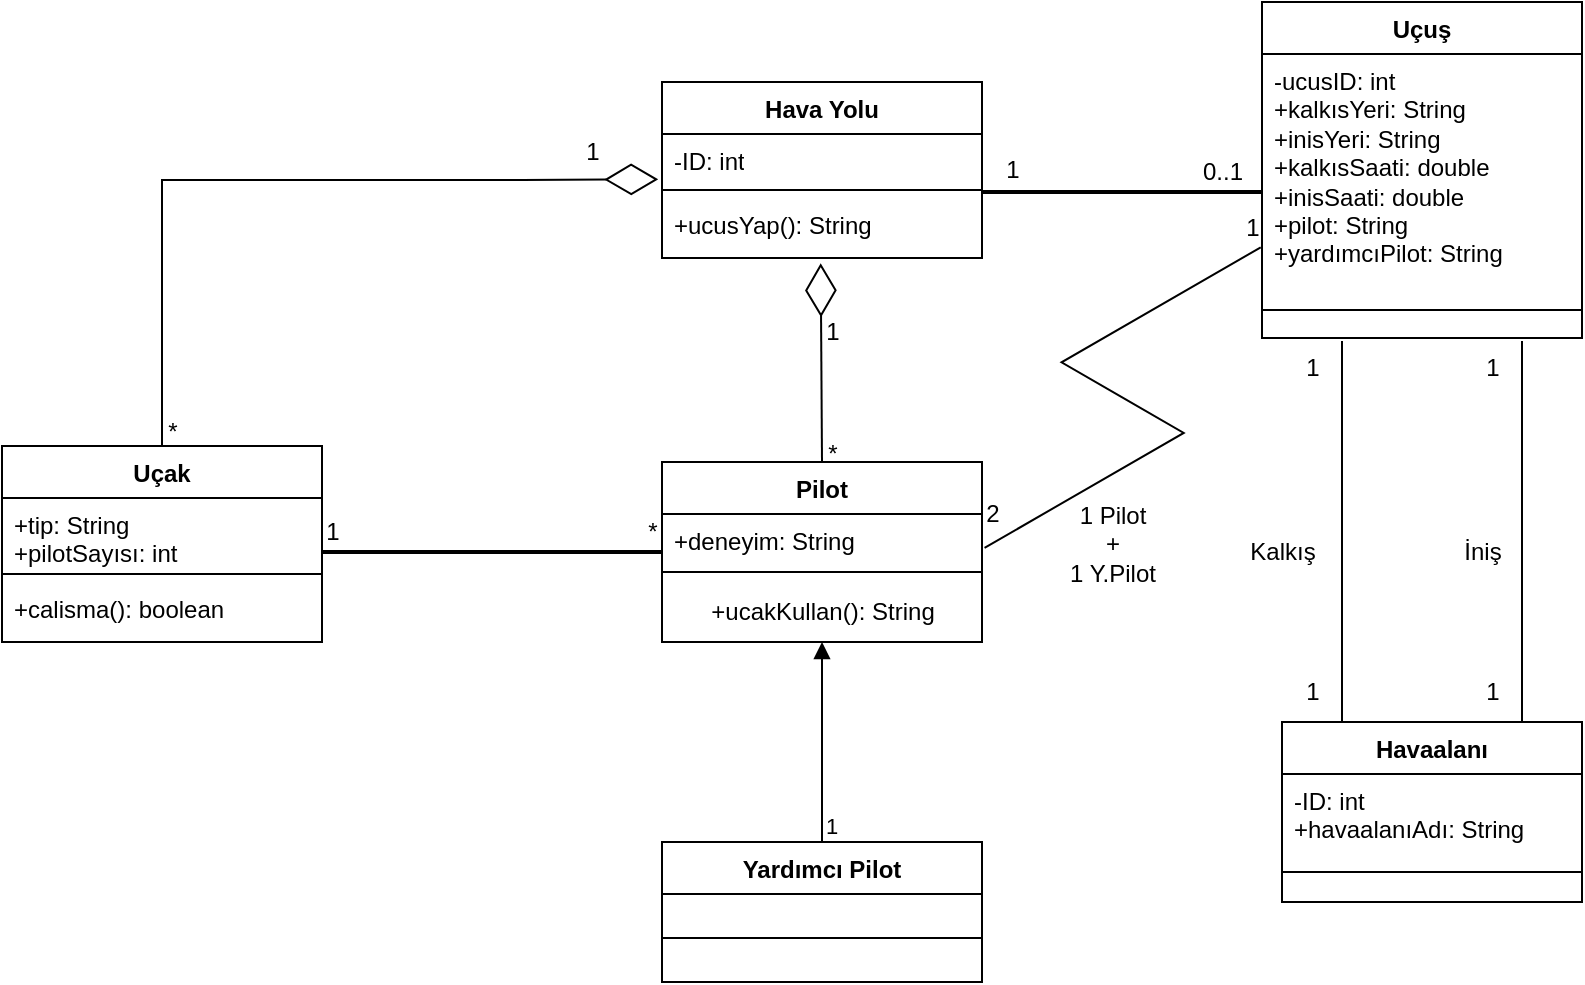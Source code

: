 <mxfile version="26.1.1">
  <diagram name="Page-1" id="c4acf3e9-155e-7222-9cf6-157b1a14988f">
    <mxGraphModel dx="1034" dy="492" grid="1" gridSize="10" guides="1" tooltips="1" connect="1" arrows="1" fold="1" page="1" pageScale="1" pageWidth="850" pageHeight="1100" background="#FFFFFF" math="0" shadow="0">
      <root>
        <mxCell id="0" />
        <mxCell id="1" parent="0" />
        <mxCell id="bViLA0kzUzoKb0-d8OOp-1" value="Hava Yolu" style="swimlane;fontStyle=1;align=center;verticalAlign=top;childLayout=stackLayout;horizontal=1;startSize=26;horizontalStack=0;resizeParent=1;resizeParentMax=0;resizeLast=0;collapsible=1;marginBottom=0;whiteSpace=wrap;html=1;" vertex="1" parent="1">
          <mxGeometry x="330" y="60" width="160" height="88" as="geometry" />
        </mxCell>
        <mxCell id="bViLA0kzUzoKb0-d8OOp-2" value="-ID: int&lt;div&gt;&lt;div&gt;&lt;br&gt;&lt;/div&gt;&lt;/div&gt;" style="text;strokeColor=none;fillColor=none;align=left;verticalAlign=top;spacingLeft=4;spacingRight=4;overflow=hidden;rotatable=0;points=[[0,0.5],[1,0.5]];portConstraint=eastwest;whiteSpace=wrap;html=1;" vertex="1" parent="bViLA0kzUzoKb0-d8OOp-1">
          <mxGeometry y="26" width="160" height="24" as="geometry" />
        </mxCell>
        <mxCell id="bViLA0kzUzoKb0-d8OOp-3" value="" style="line;strokeWidth=1;fillColor=none;align=left;verticalAlign=middle;spacingTop=-1;spacingLeft=3;spacingRight=3;rotatable=0;labelPosition=right;points=[];portConstraint=eastwest;strokeColor=inherit;" vertex="1" parent="bViLA0kzUzoKb0-d8OOp-1">
          <mxGeometry y="50" width="160" height="8" as="geometry" />
        </mxCell>
        <mxCell id="bViLA0kzUzoKb0-d8OOp-4" value="+ucusYap(): String" style="text;strokeColor=none;fillColor=none;align=left;verticalAlign=top;spacingLeft=4;spacingRight=4;overflow=hidden;rotatable=0;points=[[0,0.5],[1,0.5]];portConstraint=eastwest;whiteSpace=wrap;html=1;" vertex="1" parent="bViLA0kzUzoKb0-d8OOp-1">
          <mxGeometry y="58" width="160" height="30" as="geometry" />
        </mxCell>
        <mxCell id="bViLA0kzUzoKb0-d8OOp-9" value="Havaalanı" style="swimlane;fontStyle=1;align=center;verticalAlign=top;childLayout=stackLayout;horizontal=1;startSize=26;horizontalStack=0;resizeParent=1;resizeParentMax=0;resizeLast=0;collapsible=1;marginBottom=0;whiteSpace=wrap;html=1;" vertex="1" parent="1">
          <mxGeometry x="640" y="380" width="150" height="90" as="geometry" />
        </mxCell>
        <mxCell id="bViLA0kzUzoKb0-d8OOp-10" value="-ID: int&lt;div&gt;+havaalanıAdı: String&lt;/div&gt;" style="text;strokeColor=none;fillColor=none;align=left;verticalAlign=top;spacingLeft=4;spacingRight=4;overflow=hidden;rotatable=0;points=[[0,0.5],[1,0.5]];portConstraint=eastwest;whiteSpace=wrap;html=1;" vertex="1" parent="bViLA0kzUzoKb0-d8OOp-9">
          <mxGeometry y="26" width="150" height="34" as="geometry" />
        </mxCell>
        <mxCell id="bViLA0kzUzoKb0-d8OOp-11" value="" style="line;strokeWidth=1;fillColor=none;align=left;verticalAlign=middle;spacingTop=-1;spacingLeft=3;spacingRight=3;rotatable=0;labelPosition=right;points=[];portConstraint=eastwest;strokeColor=inherit;" vertex="1" parent="bViLA0kzUzoKb0-d8OOp-9">
          <mxGeometry y="60" width="150" height="30" as="geometry" />
        </mxCell>
        <mxCell id="bViLA0kzUzoKb0-d8OOp-13" value="Uçuş" style="swimlane;fontStyle=1;align=center;verticalAlign=top;childLayout=stackLayout;horizontal=1;startSize=26;horizontalStack=0;resizeParent=1;resizeParentMax=0;resizeLast=0;collapsible=1;marginBottom=0;whiteSpace=wrap;html=1;" vertex="1" parent="1">
          <mxGeometry x="630" y="20" width="160" height="168" as="geometry" />
        </mxCell>
        <mxCell id="bViLA0kzUzoKb0-d8OOp-14" value="-ucusID: int&lt;div&gt;+kalkısYeri: String&lt;/div&gt;&lt;div&gt;+inisYeri: String&lt;/div&gt;&lt;div&gt;+kalkısSaati: double&lt;/div&gt;&lt;div&gt;+inisSaati: double&lt;/div&gt;&lt;div&gt;+pilot: String&lt;/div&gt;&lt;div&gt;+yardımcıPilot: String&lt;/div&gt;" style="text;strokeColor=none;fillColor=none;align=left;verticalAlign=top;spacingLeft=4;spacingRight=4;overflow=hidden;rotatable=0;points=[[0,0.5],[1,0.5]];portConstraint=eastwest;whiteSpace=wrap;html=1;" vertex="1" parent="bViLA0kzUzoKb0-d8OOp-13">
          <mxGeometry y="26" width="160" height="114" as="geometry" />
        </mxCell>
        <mxCell id="bViLA0kzUzoKb0-d8OOp-15" value="" style="line;strokeWidth=1;fillColor=none;align=left;verticalAlign=middle;spacingTop=-1;spacingLeft=3;spacingRight=3;rotatable=0;labelPosition=right;points=[];portConstraint=eastwest;strokeColor=inherit;" vertex="1" parent="bViLA0kzUzoKb0-d8OOp-13">
          <mxGeometry y="140" width="160" height="28" as="geometry" />
        </mxCell>
        <mxCell id="bViLA0kzUzoKb0-d8OOp-17" value="Yardımcı Pilot" style="swimlane;fontStyle=1;align=center;verticalAlign=top;childLayout=stackLayout;horizontal=1;startSize=26;horizontalStack=0;resizeParent=1;resizeParentMax=0;resizeLast=0;collapsible=1;marginBottom=0;whiteSpace=wrap;html=1;" vertex="1" parent="1">
          <mxGeometry x="330" y="440" width="160" height="70" as="geometry" />
        </mxCell>
        <mxCell id="bViLA0kzUzoKb0-d8OOp-19" value="" style="line;strokeWidth=1;fillColor=none;align=left;verticalAlign=middle;spacingTop=-1;spacingLeft=3;spacingRight=3;rotatable=0;labelPosition=right;points=[];portConstraint=eastwest;strokeColor=inherit;" vertex="1" parent="bViLA0kzUzoKb0-d8OOp-17">
          <mxGeometry y="26" width="160" height="44" as="geometry" />
        </mxCell>
        <mxCell id="bViLA0kzUzoKb0-d8OOp-21" value="Pilot" style="swimlane;fontStyle=1;align=center;verticalAlign=top;childLayout=stackLayout;horizontal=1;startSize=26;horizontalStack=0;resizeParent=1;resizeParentMax=0;resizeLast=0;collapsible=1;marginBottom=0;whiteSpace=wrap;html=1;" vertex="1" parent="1">
          <mxGeometry x="330" y="250" width="160" height="90" as="geometry" />
        </mxCell>
        <mxCell id="bViLA0kzUzoKb0-d8OOp-22" value="+deneyim: String&lt;div&gt;&lt;br&gt;&lt;/div&gt;" style="text;strokeColor=none;fillColor=none;align=left;verticalAlign=top;spacingLeft=4;spacingRight=4;overflow=hidden;rotatable=0;points=[[0,0.5],[1,0.5]];portConstraint=eastwest;whiteSpace=wrap;html=1;" vertex="1" parent="bViLA0kzUzoKb0-d8OOp-21">
          <mxGeometry y="26" width="160" height="24" as="geometry" />
        </mxCell>
        <mxCell id="bViLA0kzUzoKb0-d8OOp-23" value="" style="line;strokeWidth=1;fillColor=none;align=left;verticalAlign=middle;spacingTop=-1;spacingLeft=3;spacingRight=3;rotatable=0;labelPosition=right;points=[];portConstraint=eastwest;strokeColor=inherit;" vertex="1" parent="bViLA0kzUzoKb0-d8OOp-21">
          <mxGeometry y="50" width="160" height="10" as="geometry" />
        </mxCell>
        <mxCell id="bViLA0kzUzoKb0-d8OOp-64" value="+ucakKullan(): String" style="text;html=1;align=center;verticalAlign=middle;resizable=0;points=[];autosize=1;strokeColor=none;fillColor=none;" vertex="1" parent="bViLA0kzUzoKb0-d8OOp-21">
          <mxGeometry y="60" width="160" height="30" as="geometry" />
        </mxCell>
        <mxCell id="bViLA0kzUzoKb0-d8OOp-29" value="Uçak" style="swimlane;fontStyle=1;align=center;verticalAlign=top;childLayout=stackLayout;horizontal=1;startSize=26;horizontalStack=0;resizeParent=1;resizeParentMax=0;resizeLast=0;collapsible=1;marginBottom=0;whiteSpace=wrap;html=1;" vertex="1" parent="1">
          <mxGeometry y="242" width="160" height="98" as="geometry" />
        </mxCell>
        <mxCell id="bViLA0kzUzoKb0-d8OOp-30" value="&lt;div&gt;+tip: String&lt;div&gt;+pilotSayısı: int&lt;/div&gt;&lt;/div&gt;" style="text;strokeColor=none;fillColor=none;align=left;verticalAlign=top;spacingLeft=4;spacingRight=4;overflow=hidden;rotatable=0;points=[[0,0.5],[1,0.5]];portConstraint=eastwest;whiteSpace=wrap;html=1;" vertex="1" parent="bViLA0kzUzoKb0-d8OOp-29">
          <mxGeometry y="26" width="160" height="34" as="geometry" />
        </mxCell>
        <mxCell id="bViLA0kzUzoKb0-d8OOp-31" value="" style="line;strokeWidth=1;fillColor=none;align=left;verticalAlign=middle;spacingTop=-1;spacingLeft=3;spacingRight=3;rotatable=0;labelPosition=right;points=[];portConstraint=eastwest;strokeColor=inherit;" vertex="1" parent="bViLA0kzUzoKb0-d8OOp-29">
          <mxGeometry y="60" width="160" height="8" as="geometry" />
        </mxCell>
        <mxCell id="bViLA0kzUzoKb0-d8OOp-32" value="+calisma(): boolean" style="text;strokeColor=none;fillColor=none;align=left;verticalAlign=top;spacingLeft=4;spacingRight=4;overflow=hidden;rotatable=0;points=[[0,0.5],[1,0.5]];portConstraint=eastwest;whiteSpace=wrap;html=1;" vertex="1" parent="bViLA0kzUzoKb0-d8OOp-29">
          <mxGeometry y="68" width="160" height="30" as="geometry" />
        </mxCell>
        <mxCell id="bViLA0kzUzoKb0-d8OOp-43" value="" style="endArrow=diamondThin;endFill=0;endSize=24;html=1;rounded=0;exitX=0.5;exitY=0;exitDx=0;exitDy=0;entryX=-0.012;entryY=0.944;entryDx=0;entryDy=0;entryPerimeter=0;" edge="1" parent="1" source="bViLA0kzUzoKb0-d8OOp-29" target="bViLA0kzUzoKb0-d8OOp-2">
          <mxGeometry width="160" relative="1" as="geometry">
            <mxPoint x="90" y="40" as="sourcePoint" />
            <mxPoint x="330" y="70" as="targetPoint" />
            <Array as="points">
              <mxPoint x="80" y="109" />
              <mxPoint x="260" y="109" />
            </Array>
          </mxGeometry>
        </mxCell>
        <mxCell id="bViLA0kzUzoKb0-d8OOp-52" value="" style="line;strokeWidth=2;html=1;" vertex="1" parent="1">
          <mxGeometry x="490" y="110" width="140" height="10" as="geometry" />
        </mxCell>
        <mxCell id="bViLA0kzUzoKb0-d8OOp-53" value="" style="endArrow=diamondThin;endFill=0;endSize=24;html=1;rounded=0;entryX=0.496;entryY=1.089;entryDx=0;entryDy=0;entryPerimeter=0;exitX=0.5;exitY=0;exitDx=0;exitDy=0;" edge="1" parent="1" source="bViLA0kzUzoKb0-d8OOp-21" target="bViLA0kzUzoKb0-d8OOp-4">
          <mxGeometry width="160" relative="1" as="geometry">
            <mxPoint x="350" y="300" as="sourcePoint" />
            <mxPoint x="510" y="300" as="targetPoint" />
          </mxGeometry>
        </mxCell>
        <mxCell id="bViLA0kzUzoKb0-d8OOp-54" value="" style="line;strokeWidth=2;html=1;" vertex="1" parent="1">
          <mxGeometry x="160" y="290" width="170" height="10" as="geometry" />
        </mxCell>
        <mxCell id="bViLA0kzUzoKb0-d8OOp-60" value="" style="shape=partialRectangle;whiteSpace=wrap;html=1;bottom=0;top=0;fillColor=none;" vertex="1" parent="1">
          <mxGeometry x="670" y="190" width="90" height="190" as="geometry" />
        </mxCell>
        <mxCell id="bViLA0kzUzoKb0-d8OOp-61" value="" style="edgeStyle=isometricEdgeStyle;endArrow=none;html=1;rounded=0;entryX=-0.004;entryY=0.848;entryDx=0;entryDy=0;entryPerimeter=0;exitX=1.008;exitY=0.706;exitDx=0;exitDy=0;exitPerimeter=0;" edge="1" parent="1" source="bViLA0kzUzoKb0-d8OOp-22" target="bViLA0kzUzoKb0-d8OOp-14">
          <mxGeometry width="50" height="100" relative="1" as="geometry">
            <mxPoint x="500" y="300" as="sourcePoint" />
            <mxPoint x="460" y="250" as="targetPoint" />
          </mxGeometry>
        </mxCell>
        <mxCell id="bViLA0kzUzoKb0-d8OOp-62" value="" style="endArrow=block;endFill=1;html=1;edgeStyle=orthogonalEdgeStyle;align=left;verticalAlign=top;rounded=0;entryX=0.5;entryY=1;entryDx=0;entryDy=0;" edge="1" parent="1" source="bViLA0kzUzoKb0-d8OOp-17" target="bViLA0kzUzoKb0-d8OOp-21">
          <mxGeometry x="-1" relative="1" as="geometry">
            <mxPoint x="350" y="400" as="sourcePoint" />
            <mxPoint x="510" y="400" as="targetPoint" />
          </mxGeometry>
        </mxCell>
        <mxCell id="bViLA0kzUzoKb0-d8OOp-63" value="1" style="edgeLabel;resizable=0;html=1;align=left;verticalAlign=bottom;" connectable="0" vertex="1" parent="bViLA0kzUzoKb0-d8OOp-62">
          <mxGeometry x="-1" relative="1" as="geometry" />
        </mxCell>
        <mxCell id="bViLA0kzUzoKb0-d8OOp-65" value="1" style="text;html=1;align=center;verticalAlign=middle;resizable=0;points=[];autosize=1;strokeColor=none;fillColor=none;" vertex="1" parent="1">
          <mxGeometry x="280" y="80" width="30" height="30" as="geometry" />
        </mxCell>
        <mxCell id="bViLA0kzUzoKb0-d8OOp-66" value="1" style="text;html=1;align=center;verticalAlign=middle;resizable=0;points=[];autosize=1;strokeColor=none;fillColor=none;" vertex="1" parent="1">
          <mxGeometry x="490" y="89" width="30" height="30" as="geometry" />
        </mxCell>
        <mxCell id="bViLA0kzUzoKb0-d8OOp-67" value="0..1" style="text;html=1;align=center;verticalAlign=middle;resizable=0;points=[];autosize=1;strokeColor=none;fillColor=none;" vertex="1" parent="1">
          <mxGeometry x="590" y="90" width="40" height="30" as="geometry" />
        </mxCell>
        <mxCell id="bViLA0kzUzoKb0-d8OOp-68" value="1" style="text;html=1;align=center;verticalAlign=middle;resizable=0;points=[];autosize=1;strokeColor=none;fillColor=none;" vertex="1" parent="1">
          <mxGeometry x="610" y="118" width="30" height="30" as="geometry" />
        </mxCell>
        <mxCell id="bViLA0kzUzoKb0-d8OOp-69" value="1" style="text;html=1;align=center;verticalAlign=middle;resizable=0;points=[];autosize=1;strokeColor=none;fillColor=none;" vertex="1" parent="1">
          <mxGeometry x="640" y="188" width="30" height="30" as="geometry" />
        </mxCell>
        <mxCell id="bViLA0kzUzoKb0-d8OOp-70" value="1" style="text;html=1;align=center;verticalAlign=middle;resizable=0;points=[];autosize=1;strokeColor=none;fillColor=none;" vertex="1" parent="1">
          <mxGeometry x="730" y="188" width="30" height="30" as="geometry" />
        </mxCell>
        <mxCell id="bViLA0kzUzoKb0-d8OOp-71" value="1" style="text;html=1;align=center;verticalAlign=middle;resizable=0;points=[];autosize=1;strokeColor=none;fillColor=none;" vertex="1" parent="1">
          <mxGeometry x="640" y="350" width="30" height="30" as="geometry" />
        </mxCell>
        <mxCell id="bViLA0kzUzoKb0-d8OOp-72" value="1" style="text;html=1;align=center;verticalAlign=middle;resizable=0;points=[];autosize=1;strokeColor=none;fillColor=none;" vertex="1" parent="1">
          <mxGeometry x="730" y="350" width="30" height="30" as="geometry" />
        </mxCell>
        <mxCell id="bViLA0kzUzoKb0-d8OOp-73" value="Kalkış" style="text;html=1;align=center;verticalAlign=middle;resizable=0;points=[];autosize=1;strokeColor=none;fillColor=none;" vertex="1" parent="1">
          <mxGeometry x="610" y="280" width="60" height="30" as="geometry" />
        </mxCell>
        <mxCell id="bViLA0kzUzoKb0-d8OOp-74" value="İniş" style="text;html=1;align=center;verticalAlign=middle;resizable=0;points=[];autosize=1;strokeColor=none;fillColor=none;" vertex="1" parent="1">
          <mxGeometry x="720" y="280" width="40" height="30" as="geometry" />
        </mxCell>
        <mxCell id="bViLA0kzUzoKb0-d8OOp-75" value="1 Pilot&lt;div&gt;+&lt;/div&gt;&lt;div&gt;1 Y.Pilot&lt;/div&gt;" style="text;html=1;align=center;verticalAlign=middle;resizable=0;points=[];autosize=1;strokeColor=none;fillColor=none;" vertex="1" parent="1">
          <mxGeometry x="520" y="261" width="70" height="60" as="geometry" />
        </mxCell>
        <mxCell id="bViLA0kzUzoKb0-d8OOp-76" value="2" style="text;html=1;align=center;verticalAlign=middle;resizable=0;points=[];autosize=1;strokeColor=none;fillColor=none;" vertex="1" parent="1">
          <mxGeometry x="480" y="261" width="30" height="30" as="geometry" />
        </mxCell>
        <mxCell id="bViLA0kzUzoKb0-d8OOp-77" value="*" style="text;html=1;align=center;verticalAlign=middle;resizable=0;points=[];autosize=1;strokeColor=none;fillColor=none;" vertex="1" parent="1">
          <mxGeometry x="310" y="270" width="30" height="30" as="geometry" />
        </mxCell>
        <mxCell id="bViLA0kzUzoKb0-d8OOp-78" value="*" style="text;html=1;align=center;verticalAlign=middle;resizable=0;points=[];autosize=1;strokeColor=none;fillColor=none;" vertex="1" parent="1">
          <mxGeometry x="400" y="231" width="30" height="30" as="geometry" />
        </mxCell>
        <mxCell id="bViLA0kzUzoKb0-d8OOp-79" value="*" style="text;html=1;align=center;verticalAlign=middle;resizable=0;points=[];autosize=1;strokeColor=none;fillColor=none;" vertex="1" parent="1">
          <mxGeometry x="70" y="220" width="30" height="30" as="geometry" />
        </mxCell>
        <mxCell id="bViLA0kzUzoKb0-d8OOp-80" value="1" style="text;html=1;align=center;verticalAlign=middle;resizable=0;points=[];autosize=1;strokeColor=none;fillColor=none;" vertex="1" parent="1">
          <mxGeometry x="150" y="270" width="30" height="30" as="geometry" />
        </mxCell>
        <mxCell id="bViLA0kzUzoKb0-d8OOp-81" value="1" style="text;html=1;align=center;verticalAlign=middle;resizable=0;points=[];autosize=1;strokeColor=none;fillColor=none;" vertex="1" parent="1">
          <mxGeometry x="400" y="170" width="30" height="30" as="geometry" />
        </mxCell>
      </root>
    </mxGraphModel>
  </diagram>
</mxfile>
